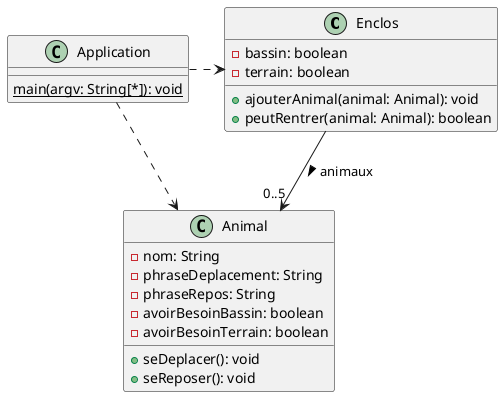 @startuml Zoo_v0
class Enclos {
    -bassin: boolean
    -terrain: boolean
    +ajouterAnimal(animal: Animal): void
    +peutRentrer(animal: Animal): boolean
}

class Animal {
    -nom: String
    -phraseDeplacement: String
    -phraseRepos: String
    -avoirBesoinBassin: boolean
    -avoirBesoinTerrain: boolean
    +seDeplacer(): void
    +seReposer(): void
}

Enclos --> "0..5" Animal: animaux >

class Application {
    {static} main(argv: String[*]): void
}

Application .> Enclos
Application .> Animal
@enduml

@startuml Zoo_v1
interface Animal {
    +seDeplacer(): void
    +seReposer(): void
}

!unquoted procedure animal($name)
class $name implements Animal {
    +seDeplacer(): void
    +seReposer(): void
}
!endprocedure

animal(Sanglier)
animal(Dauphin)
animal(ChatPecheur)


' interface Enclos {
'     +{static} NB_ANIMAUX_PAR_ENCLOS = 5;

'     +ajoutAnimal(animal: Animal): void
'     +peutRentrer(animal: Animal): boolean
' }

' !unquoted procedure enclos($name)
' class $name implements Enclos {
'     -compteurAnimaux: int = 0
'     +ajoutAnimal(animal: Animal): void
'     +peutRentrer(animal: Animal): boolean
'     -lanimalEstCompatible(animal: Animal): boolean
'     -pasDautreEspece(animal: Animal): boolean
'     -ilResteDesPlaces(): boolean
' }
' !endprocedure
abstract class Enclos {
    +{static} NB_ANIMAUX_PAR_ENCLOS = 5;
    -compteurAnimaux: int = 0

    +ajoutAnimal(animal: Animal): void
    +peutRentrer(animal: Animal): boolean
    -pasDautreEspece(animal: Animal): boolean
    -ilResteDesPlaces(): boolean
    {abstract} #lanimalEstCompatible(animal: Animal): boolean
}

!unquoted procedure enclos($name)
class $name implements Enclos {

    -lanimalEstCompatible(animal: Animal): boolean
}
!endprocedure

enclos(Terrain)
enclos(Bassin)
enclos(TerrainBassin)

Enclos -> "0..5" Animal: animaux >

@enduml

@startuml Zoo_v2
abstract class Animal {
    +seDeplacer(): void
    +seReposer(): void
}

!unquoted procedure animal($name, $impls)
class $name extends Animal implements $impls {
    +seDeplacer(): void
    +seReposer(): void
}
!endprocedure

interface Aquatique
interface Terrestre
interface Amphibie
'  extends Aquatique, Terrestre
Amphibie --|> Aquatique
Amphibie --|> Terrestre

animal(ChatPecheur, Terrestre)
animal(Alligator, Amphibie)
animal(Phoque, Amphibie)
animal(Dauphin, Aquatique)


abstract class Enclos {
    -{static} NB_ANIMAUX_PAR_ENCLOS = 5;
    -compteurAnimaux: int = 0

    +ajoutAnimal(animal: Animal): void
    +peutRentrer(animal: Animal): boolean
    {abstract}#estCompatible(animal: Animal): boolean
}

!unquoted procedure enclos($name)
class $name implements Enclos {
    #estCompatible(animal: Animal): boolean
}
!endprocedure

enclos(Terrain)
enclos(Bassin)
enclos(TerrainBassin)

Enclos -> "0..5" Animal: animaux >

' Bassin ..> Aquatique
' Terrain ..> Terrestre
' TerrainBassin ..> Amphibie
@enduml
